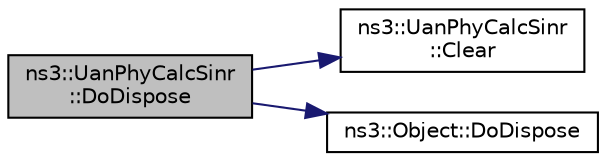 digraph "ns3::UanPhyCalcSinr::DoDispose"
{
 // LATEX_PDF_SIZE
  edge [fontname="Helvetica",fontsize="10",labelfontname="Helvetica",labelfontsize="10"];
  node [fontname="Helvetica",fontsize="10",shape=record];
  rankdir="LR";
  Node1 [label="ns3::UanPhyCalcSinr\l::DoDispose",height=0.2,width=0.4,color="black", fillcolor="grey75", style="filled", fontcolor="black",tooltip="Destructor implementation."];
  Node1 -> Node2 [color="midnightblue",fontsize="10",style="solid",fontname="Helvetica"];
  Node2 [label="ns3::UanPhyCalcSinr\l::Clear",height=0.2,width=0.4,color="black", fillcolor="white", style="filled",URL="$classns3_1_1_uan_phy_calc_sinr.html#a261a25e32337a4508f4af8d7f3104c2f",tooltip="Clear all pointer references."];
  Node1 -> Node3 [color="midnightblue",fontsize="10",style="solid",fontname="Helvetica"];
  Node3 [label="ns3::Object::DoDispose",height=0.2,width=0.4,color="black", fillcolor="white", style="filled",URL="$classns3_1_1_object.html#a475d429a75d302d4775f4ae32479b287",tooltip="Destructor implementation."];
}
